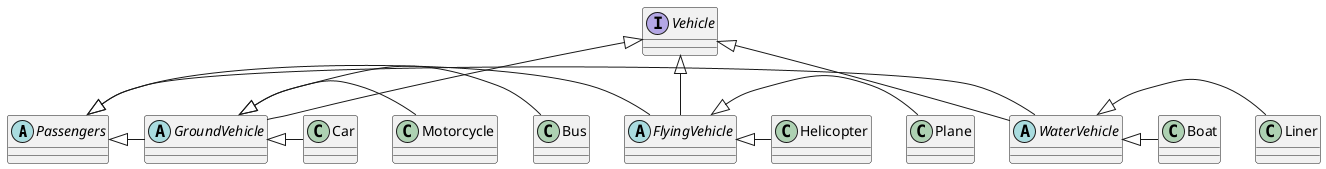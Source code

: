 @startuml
'https://plantuml.com/class-diagram

abstract class Passengers
interface Vehicle
abstract class WaterVehicle
abstract class FlyingVehicle
abstract class GroundVehicle
class Liner
class Boat
class Plane
class Helicopter
class Bus
class Motorcycle
class Car

Passengers <|- WaterVehicle
Passengers <|- FlyingVehicle
Passengers <|- GroundVehicle

Vehicle <|-- WaterVehicle
Vehicle <|-- FlyingVehicle
Vehicle <|-- GroundVehicle

WaterVehicle <|- Liner
WaterVehicle <|- Boat

FlyingVehicle <|- Plane
FlyingVehicle <|- Helicopter

GroundVehicle <|- Bus
GroundVehicle <|- Motorcycle
GroundVehicle <|- Car

@enduml